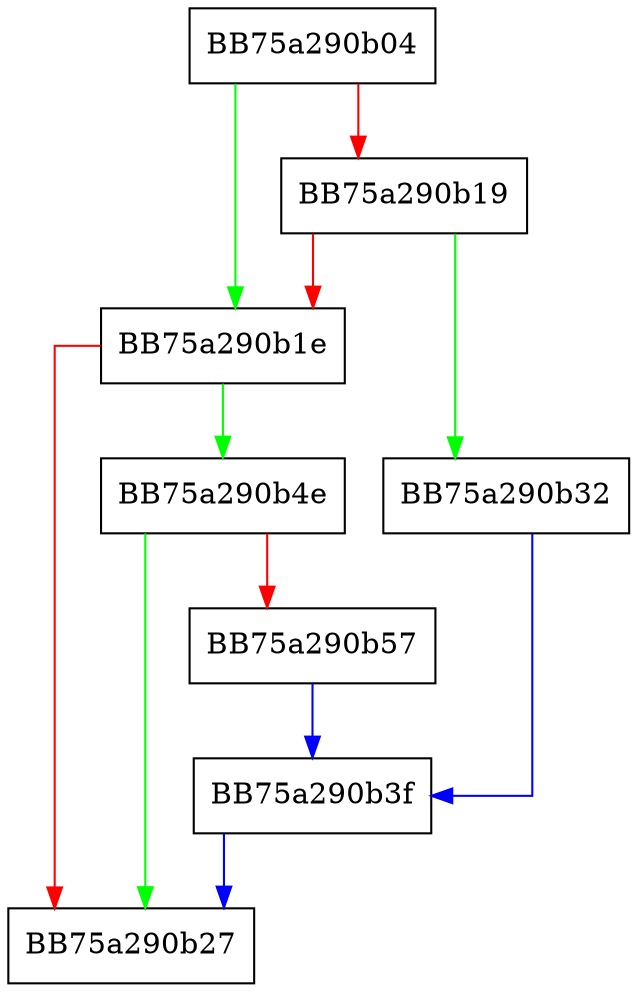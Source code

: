 digraph sqlite3ExprCode {
  node [shape="box"];
  graph [splines=ortho];
  BB75a290b04 -> BB75a290b1e [color="green"];
  BB75a290b04 -> BB75a290b19 [color="red"];
  BB75a290b19 -> BB75a290b32 [color="green"];
  BB75a290b19 -> BB75a290b1e [color="red"];
  BB75a290b1e -> BB75a290b4e [color="green"];
  BB75a290b1e -> BB75a290b27 [color="red"];
  BB75a290b32 -> BB75a290b3f [color="blue"];
  BB75a290b3f -> BB75a290b27 [color="blue"];
  BB75a290b4e -> BB75a290b27 [color="green"];
  BB75a290b4e -> BB75a290b57 [color="red"];
  BB75a290b57 -> BB75a290b3f [color="blue"];
}